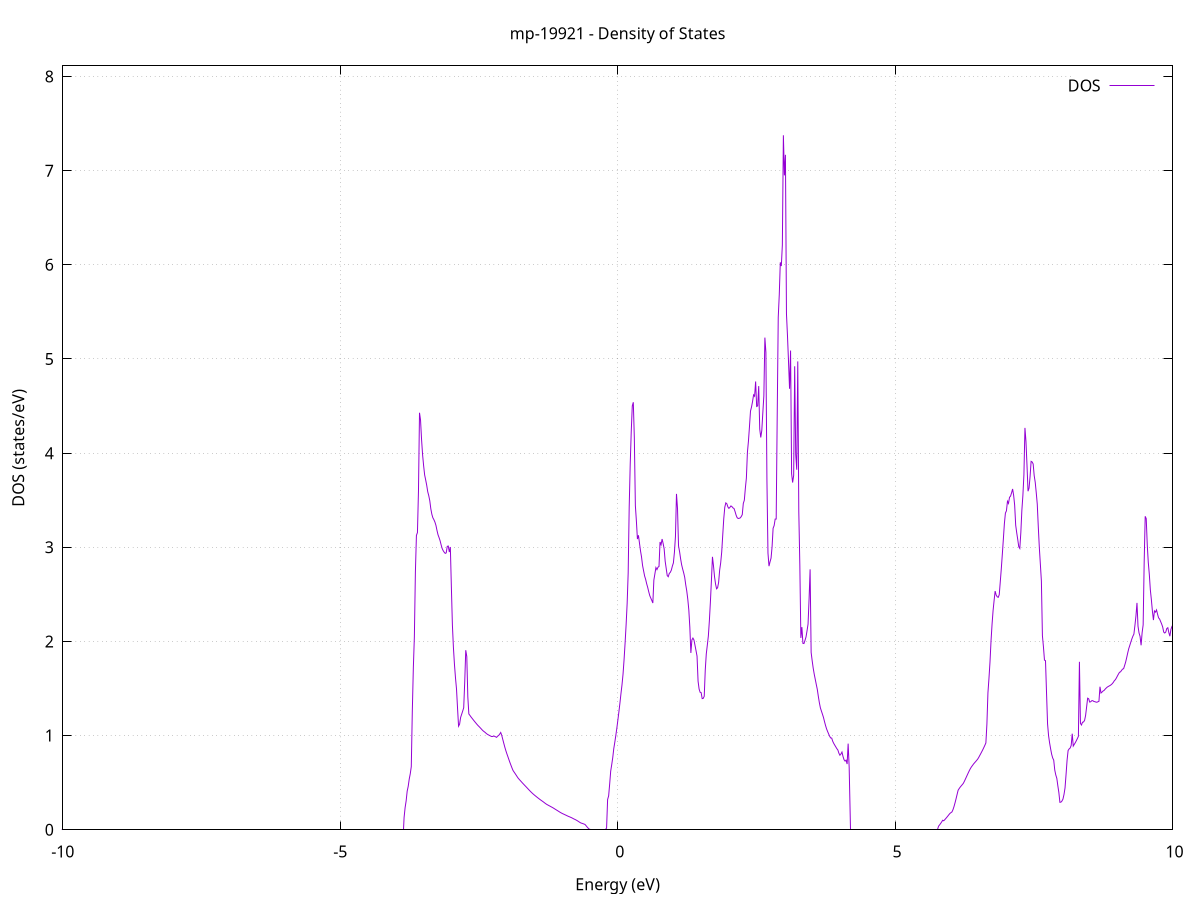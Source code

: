 set title 'mp-19921 - Density of States'
set xlabel 'Energy (eV)'
set ylabel 'DOS (states/eV)'
set grid
set xrange [-10:10]
set yrange [0:8.113]
set xzeroaxis lt -1
set terminal png size 800,600
set output 'mp-19921_dos_gnuplot.png'
plot '-' using 1:2 with lines title 'DOS'
-15.427500 0.000000
-15.409000 0.000000
-15.390400 0.000000
-15.371900 0.000000
-15.353400 0.000000
-15.334900 0.000000
-15.316300 0.000000
-15.297800 0.000000
-15.279300 0.000000
-15.260800 0.000000
-15.242200 0.000000
-15.223700 0.000000
-15.205200 0.000000
-15.186700 0.000000
-15.168100 0.000000
-15.149600 0.000000
-15.131100 0.000000
-15.112500 0.000000
-15.094000 0.000000
-15.075500 0.000000
-15.057000 0.000000
-15.038400 0.000000
-15.019900 0.000000
-15.001400 0.000000
-14.982900 0.000000
-14.964300 0.000000
-14.945800 0.000000
-14.927300 0.000000
-14.908800 0.000000
-14.890200 0.000000
-14.871700 0.000000
-14.853200 0.000000
-14.834700 0.000000
-14.816100 0.000000
-14.797600 0.000000
-14.779100 0.000000
-14.760600 0.000000
-14.742000 0.000000
-14.723500 0.000000
-14.705000 0.000000
-14.686500 0.000000
-14.667900 0.000000
-14.649400 0.000000
-14.630900 0.000000
-14.612400 0.000000
-14.593800 0.000000
-14.575300 0.000000
-14.556800 0.000000
-14.538300 0.000000
-14.519700 0.000000
-14.501200 0.000000
-14.482700 0.000000
-14.464100 0.000000
-14.445600 0.000000
-14.427100 0.000000
-14.408600 0.000000
-14.390000 0.000000
-14.371500 0.000000
-14.353000 0.000000
-14.334500 0.000000
-14.315900 0.000000
-14.297400 0.000000
-14.278900 0.000000
-14.260400 0.000000
-14.241800 0.000000
-14.223300 0.000000
-14.204800 0.000000
-14.186300 0.000000
-14.167700 0.000000
-14.149200 0.000000
-14.130700 0.000000
-14.112200 0.000000
-14.093600 0.000000
-14.075100 0.000000
-14.056600 0.000000
-14.038100 0.000000
-14.019500 0.000000
-14.001000 0.000000
-13.982500 0.000000
-13.964000 0.000000
-13.945400 0.000000
-13.926900 0.000000
-13.908400 0.000000
-13.889900 0.000000
-13.871300 0.000000
-13.852800 0.000000
-13.834300 0.000000
-13.815700 0.000000
-13.797200 0.000000
-13.778700 0.000000
-13.760200 0.000000
-13.741600 0.187400
-13.723100 4.176100
-13.704600 4.509400
-13.686100 4.998300
-13.667500 5.259900
-13.649000 5.867400
-13.630500 6.318500
-13.612000 6.940800
-13.593400 7.797100
-13.574900 8.780900
-13.556400 9.941700
-13.537900 11.486600
-13.519300 14.704800
-13.500800 11.884500
-13.482300 76.392600
-13.463800 17.904600
-13.445200 15.171600
-13.426700 14.508600
-13.408200 13.932400
-13.389700 13.142000
-13.371100 0.000000
-13.352600 0.000000
-13.334100 0.000000
-13.315600 0.000000
-13.297000 0.000000
-13.278500 0.000000
-13.260000 0.000000
-13.241500 0.000000
-13.222900 0.000000
-13.204400 0.000000
-13.185900 0.000000
-13.167400 0.000000
-13.148800 0.000000
-13.130300 0.000000
-13.111800 0.000000
-13.093200 0.000000
-13.074700 0.000000
-13.056200 0.000000
-13.037700 0.000000
-13.019100 0.000000
-13.000600 0.000000
-12.982100 0.000000
-12.963600 0.000000
-12.945000 0.000000
-12.926500 0.000000
-12.908000 0.000000
-12.889500 0.000000
-12.870900 0.000000
-12.852400 0.000000
-12.833900 0.000000
-12.815400 0.000000
-12.796800 0.000000
-12.778300 0.000000
-12.759800 0.000000
-12.741300 0.000000
-12.722700 0.000000
-12.704200 0.000000
-12.685700 0.000000
-12.667200 0.000000
-12.648600 0.000000
-12.630100 0.000000
-12.611600 0.000000
-12.593100 0.000000
-12.574500 0.000000
-12.556000 0.000000
-12.537500 0.000000
-12.519000 0.000000
-12.500400 0.000000
-12.481900 0.000000
-12.463400 0.000000
-12.444800 0.000000
-12.426300 0.000000
-12.407800 0.000000
-12.389300 0.000000
-12.370700 0.000000
-12.352200 0.000000
-12.333700 0.000000
-12.315200 0.000000
-12.296600 0.000000
-12.278100 0.000000
-12.259600 0.000000
-12.241100 0.000000
-12.222500 0.000000
-12.204000 0.000000
-12.185500 0.000000
-12.167000 0.000000
-12.148400 0.000000
-12.129900 0.000000
-12.111400 0.000000
-12.092900 0.000000
-12.074300 0.000000
-12.055800 0.000000
-12.037300 0.000000
-12.018800 0.000000
-12.000200 0.000000
-11.981700 0.000000
-11.963200 0.000000
-11.944700 0.000000
-11.926100 0.000000
-11.907600 0.000000
-11.889100 0.000000
-11.870600 0.000000
-11.852000 0.000000
-11.833500 0.000000
-11.815000 0.000000
-11.796400 0.000000
-11.777900 3.594000
-11.759400 28.152900
-11.740900 52.207500
-11.722300 75.086000
-11.703800 90.400500
-11.685300 96.884600
-11.666800 73.255200
-11.648200 47.989300
-11.629700 88.681800
-11.611200 80.042500
-11.592700 142.949900
-11.574100 4.786700
-11.555600 2.361800
-11.537100 2.370800
-11.518600 2.235300
-11.500000 2.360200
-11.481500 2.487100
-11.463000 2.336400
-11.444500 2.348100
-11.425900 2.422700
-11.407400 2.514600
-11.388900 2.413100
-11.370400 2.396600
-11.351800 2.415000
-11.333300 2.451200
-11.314800 2.499200
-11.296300 2.563500
-11.277700 2.497300
-11.259200 2.490200
-11.240700 2.507000
-11.222200 2.544800
-11.203600 2.593200
-11.185100 2.641600
-11.166600 2.693700
-11.148000 2.687500
-11.129500 2.712200
-11.111000 2.756500
-11.092500 2.798600
-11.073900 2.860000
-11.055400 2.932200
-11.036900 3.012800
-11.018400 3.092800
-10.999800 4.797600
-10.981300 3.666100
-10.962800 3.141100
-10.944300 2.813700
-10.925700 2.612500
-10.907200 2.408900
-10.888700 2.216300
-10.870200 2.034500
-10.851600 7.427500
-10.833100 6.491800
-10.814600 6.193800
-10.796100 5.855900
-10.777500 6.066800
-10.759000 4.206800
-10.740500 3.887600
-10.722000 3.737600
-10.703400 3.671300
-10.684900 3.605900
-10.666400 3.391800
-10.647900 3.250500
-10.629300 3.136500
-10.610800 3.015500
-10.592300 2.993600
-10.573800 3.040000
-10.555200 2.982400
-10.536700 2.874700
-10.518200 2.793900
-10.499600 2.648300
-10.481100 2.664000
-10.462600 2.726600
-10.444100 2.720100
-10.425500 2.615500
-10.407000 2.528600
-10.388500 2.473700
-10.370000 2.729700
-10.351400 2.514000
-10.332900 2.404800
-10.314400 2.514200
-10.295900 2.428200
-10.277300 2.812800
-10.258800 0.000000
-10.240300 0.000000
-10.221800 0.000000
-10.203200 0.000000
-10.184700 0.000000
-10.166200 0.000000
-10.147700 0.000000
-10.129100 0.000000
-10.110600 0.000000
-10.092100 0.000000
-10.073600 0.000000
-10.055000 0.000000
-10.036500 0.000000
-10.018000 0.000000
-9.999500 0.000000
-9.980900 0.000000
-9.962400 0.000000
-9.943900 0.000000
-9.925400 0.000000
-9.906800 0.000000
-9.888300 0.000000
-9.869800 0.000000
-9.851300 0.000000
-9.832700 0.000000
-9.814200 0.000000
-9.795700 0.000000
-9.777100 0.000000
-9.758600 0.000000
-9.740100 0.000000
-9.721600 0.000000
-9.703000 0.000000
-9.684500 0.000000
-9.666000 0.000000
-9.647500 0.000000
-9.628900 0.000000
-9.610400 0.000000
-9.591900 0.000000
-9.573400 0.000000
-9.554800 0.000000
-9.536300 0.000000
-9.517800 0.000000
-9.499300 0.000000
-9.480700 0.000000
-9.462200 0.000000
-9.443700 0.000000
-9.425200 0.000000
-9.406600 0.000000
-9.388100 0.000000
-9.369600 0.000000
-9.351100 0.000000
-9.332500 0.000000
-9.314000 0.000000
-9.295500 0.000000
-9.277000 0.000000
-9.258400 0.000000
-9.239900 0.000000
-9.221400 0.000000
-9.202900 0.000000
-9.184300 0.000000
-9.165800 0.000000
-9.147300 0.000000
-9.128700 0.000000
-9.110200 0.000000
-9.091700 0.000000
-9.073200 0.000000
-9.054600 0.000000
-9.036100 0.000000
-9.017600 0.000000
-8.999100 0.000000
-8.980500 0.000000
-8.962000 0.000000
-8.943500 0.000000
-8.925000 0.000000
-8.906400 0.000000
-8.887900 0.000000
-8.869400 0.000000
-8.850900 0.000000
-8.832300 0.000000
-8.813800 0.000000
-8.795300 0.000000
-8.776800 0.000000
-8.758200 0.000000
-8.739700 0.000000
-8.721200 0.000000
-8.702700 0.000000
-8.684100 0.000000
-8.665600 0.000000
-8.647100 0.000000
-8.628600 0.000000
-8.610000 0.000000
-8.591500 0.000000
-8.573000 0.000000
-8.554500 0.000000
-8.535900 0.000000
-8.517400 0.000000
-8.498900 0.000000
-8.480300 0.000000
-8.461800 0.000000
-8.443300 0.000000
-8.424800 0.000000
-8.406200 0.000000
-8.387700 0.000000
-8.369200 0.000000
-8.350700 0.000000
-8.332100 0.000000
-8.313600 0.000000
-8.295100 0.000000
-8.276600 0.000000
-8.258000 0.000000
-8.239500 0.000000
-8.221000 0.000000
-8.202500 0.000000
-8.183900 0.000000
-8.165400 0.000000
-8.146900 0.000000
-8.128400 0.000000
-8.109800 0.000000
-8.091300 0.000000
-8.072800 0.000000
-8.054300 0.000000
-8.035700 0.000000
-8.017200 0.000000
-7.998700 0.000000
-7.980200 0.000000
-7.961600 0.000000
-7.943100 0.000000
-7.924600 0.000000
-7.906100 0.000000
-7.887500 0.000000
-7.869000 0.000000
-7.850500 0.000000
-7.831900 0.000000
-7.813400 0.000000
-7.794900 0.000000
-7.776400 0.000000
-7.757800 0.000000
-7.739300 0.000000
-7.720800 0.000000
-7.702300 0.000000
-7.683700 0.000000
-7.665200 0.000000
-7.646700 0.000000
-7.628200 0.000000
-7.609600 0.000000
-7.591100 0.000000
-7.572600 0.000000
-7.554100 0.000000
-7.535500 0.000000
-7.517000 0.000000
-7.498500 0.000000
-7.480000 0.000000
-7.461400 0.000000
-7.442900 0.000000
-7.424400 0.000000
-7.405900 0.000000
-7.387300 0.000000
-7.368800 0.000000
-7.350300 0.000000
-7.331800 0.000000
-7.313200 0.000000
-7.294700 0.000000
-7.276200 0.000000
-7.257700 0.000000
-7.239100 0.000000
-7.220600 0.000000
-7.202100 0.000000
-7.183500 0.000000
-7.165000 0.000000
-7.146500 0.000000
-7.128000 0.000000
-7.109400 0.000000
-7.090900 0.000000
-7.072400 0.000000
-7.053900 0.000000
-7.035300 0.000000
-7.016800 0.000000
-6.998300 0.000000
-6.979800 0.000000
-6.961200 0.000000
-6.942700 0.000000
-6.924200 0.000000
-6.905700 0.000000
-6.887100 0.000000
-6.868600 0.000000
-6.850100 0.000000
-6.831600 0.000000
-6.813000 0.000000
-6.794500 0.000000
-6.776000 0.000000
-6.757500 0.000000
-6.738900 0.000000
-6.720400 0.000000
-6.701900 0.000000
-6.683400 0.000000
-6.664800 0.000000
-6.646300 0.000000
-6.627800 0.000000
-6.609300 0.000000
-6.590700 0.000000
-6.572200 0.000000
-6.553700 0.000000
-6.535200 0.000000
-6.516600 0.000000
-6.498100 0.000000
-6.479600 0.000000
-6.461000 0.000000
-6.442500 0.000000
-6.424000 0.000000
-6.405500 0.000000
-6.386900 0.000000
-6.368400 0.000000
-6.349900 0.000000
-6.331400 0.000000
-6.312800 0.000000
-6.294300 0.000000
-6.275800 0.000000
-6.257300 0.000000
-6.238700 0.000000
-6.220200 0.000000
-6.201700 0.000000
-6.183200 0.000000
-6.164600 0.000000
-6.146100 0.000000
-6.127600 0.000000
-6.109100 0.000000
-6.090500 0.000000
-6.072000 0.000000
-6.053500 0.000000
-6.035000 0.000000
-6.016400 0.000000
-5.997900 0.000000
-5.979400 0.000000
-5.960900 0.000000
-5.942300 0.000000
-5.923800 0.000000
-5.905300 0.000000
-5.886800 0.000000
-5.868200 0.000000
-5.849700 0.000000
-5.831200 0.000000
-5.812600 0.000000
-5.794100 0.000000
-5.775600 0.000000
-5.757100 0.000000
-5.738500 0.000000
-5.720000 0.000000
-5.701500 0.000000
-5.683000 0.000000
-5.664400 0.000000
-5.645900 0.000000
-5.627400 0.000000
-5.608900 0.000000
-5.590300 0.000000
-5.571800 0.000000
-5.553300 0.000000
-5.534800 0.000000
-5.516200 0.000000
-5.497700 0.000000
-5.479200 0.000000
-5.460700 0.000000
-5.442100 0.000000
-5.423600 0.000000
-5.405100 0.000000
-5.386600 0.000000
-5.368000 0.000000
-5.349500 0.000000
-5.331000 0.000000
-5.312500 0.000000
-5.293900 0.000000
-5.275400 0.000000
-5.256900 0.000000
-5.238400 0.000000
-5.219800 0.000000
-5.201300 0.000000
-5.182800 0.000000
-5.164200 0.000000
-5.145700 0.000000
-5.127200 0.000000
-5.108700 0.000000
-5.090100 0.000000
-5.071600 0.000000
-5.053100 0.000000
-5.034600 0.000000
-5.016000 0.000000
-4.997500 0.000000
-4.979000 0.000000
-4.960500 0.000000
-4.941900 0.000000
-4.923400 0.000000
-4.904900 0.000000
-4.886400 0.000000
-4.867800 0.000000
-4.849300 0.000000
-4.830800 0.000000
-4.812300 0.000000
-4.793700 0.000000
-4.775200 0.000000
-4.756700 0.000000
-4.738200 0.000000
-4.719600 0.000000
-4.701100 0.000000
-4.682600 0.000000
-4.664100 0.000000
-4.645500 0.000000
-4.627000 0.000000
-4.608500 0.000000
-4.590000 0.000000
-4.571400 0.000000
-4.552900 0.000000
-4.534400 0.000000
-4.515800 0.000000
-4.497300 0.000000
-4.478800 0.000000
-4.460300 0.000000
-4.441700 0.000000
-4.423200 0.000000
-4.404700 0.000000
-4.386200 0.000000
-4.367600 0.000000
-4.349100 0.000000
-4.330600 0.000000
-4.312100 0.000000
-4.293500 0.000000
-4.275000 0.000000
-4.256500 0.000000
-4.238000 0.000000
-4.219400 0.000000
-4.200900 0.000000
-4.182400 0.000000
-4.163900 0.000000
-4.145300 0.000000
-4.126800 0.000000
-4.108300 0.000000
-4.089800 0.000000
-4.071200 0.000000
-4.052700 0.000000
-4.034200 0.000000
-4.015700 0.000000
-3.997100 0.000000
-3.978600 0.000000
-3.960100 0.000000
-3.941600 0.000000
-3.923000 0.000000
-3.904500 0.000000
-3.886000 0.000000
-3.867400 0.000000
-3.848900 0.130500
-3.830400 0.235100
-3.811900 0.306700
-3.793300 0.409700
-3.774800 0.460700
-3.756300 0.538200
-3.737800 0.594100
-3.719200 0.670600
-3.700700 1.257900
-3.682200 1.718700
-3.663700 2.046800
-3.645100 2.738400
-3.626600 3.126400
-3.608100 3.156900
-3.589600 3.601400
-3.571000 4.428900
-3.552500 4.351700
-3.534000 4.144700
-3.515500 3.983600
-3.496900 3.867300
-3.478400 3.768200
-3.459900 3.715500
-3.441400 3.659600
-3.422800 3.590000
-3.404300 3.548500
-3.385800 3.494700
-3.367300 3.409800
-3.348700 3.351300
-3.330200 3.313800
-3.311700 3.293400
-3.293200 3.267900
-3.274600 3.232800
-3.256100 3.179600
-3.237600 3.133800
-3.219000 3.103700
-3.200500 3.071200
-3.182000 3.027500
-3.163500 2.988600
-3.144900 2.964700
-3.126400 2.948100
-3.107900 2.935400
-3.089400 2.941000
-3.070800 3.010500
-3.052300 3.013300
-3.033800 2.949400
-3.015300 3.003000
-2.996700 2.578200
-2.978200 2.174900
-2.959700 1.933800
-2.941200 1.756900
-2.922600 1.614100
-2.904100 1.494300
-2.885600 1.291500
-2.867100 1.100400
-2.848500 1.121600
-2.830000 1.193000
-2.811500 1.226300
-2.793000 1.259800
-2.774400 1.295700
-2.755900 1.572600
-2.737400 1.907100
-2.718900 1.840300
-2.700300 1.411400
-2.681800 1.230100
-2.663300 1.215400
-2.644800 1.200000
-2.626200 1.186000
-2.607700 1.172000
-2.589200 1.158200
-2.570700 1.144800
-2.552100 1.131500
-2.533600 1.118400
-2.515100 1.106400
-2.496500 1.095500
-2.478000 1.084000
-2.459500 1.072300
-2.441000 1.060100
-2.422400 1.049500
-2.403900 1.041200
-2.385400 1.032700
-2.366900 1.022500
-2.348300 1.014300
-2.329800 1.008100
-2.311300 1.002400
-2.292800 0.996600
-2.274200 0.995000
-2.255700 0.995000
-2.237200 0.994800
-2.218700 0.993000
-2.200100 0.987300
-2.181600 0.981600
-2.163100 0.994600
-2.144600 1.001600
-2.126000 1.015900
-2.107500 1.033200
-2.089000 1.003100
-2.070500 0.960400
-2.051900 0.918400
-2.033400 0.877300
-2.014900 0.840500
-1.996400 0.807100
-1.977800 0.775900
-1.959300 0.744400
-1.940800 0.713600
-1.922300 0.684600
-1.903700 0.655800
-1.885200 0.629700
-1.866700 0.613200
-1.848100 0.597300
-1.829600 0.580800
-1.811100 0.563800
-1.792600 0.547900
-1.774000 0.535500
-1.755500 0.523300
-1.737000 0.511200
-1.718500 0.499100
-1.699900 0.487200
-1.681400 0.475700
-1.662900 0.464300
-1.644400 0.452800
-1.625800 0.441100
-1.607300 0.429300
-1.588800 0.417900
-1.570300 0.406600
-1.551700 0.395800
-1.533200 0.385500
-1.514700 0.375800
-1.496200 0.366700
-1.477600 0.357700
-1.459100 0.348900
-1.440600 0.340200
-1.422100 0.331800
-1.403500 0.323200
-1.385000 0.315300
-1.366500 0.307600
-1.348000 0.299900
-1.329400 0.291700
-1.310900 0.283300
-1.292400 0.275300
-1.273900 0.268200
-1.255300 0.262300
-1.236800 0.256300
-1.218300 0.250300
-1.199700 0.244500
-1.181200 0.238500
-1.162700 0.232300
-1.144200 0.225500
-1.125600 0.218500
-1.107100 0.211700
-1.088600 0.205000
-1.070100 0.198100
-1.051500 0.191000
-1.033000 0.184300
-1.014500 0.178200
-0.996000 0.172500
-0.977400 0.167400
-0.958900 0.162300
-0.940400 0.157200
-0.921900 0.152000
-0.903300 0.146800
-0.884800 0.141700
-0.866300 0.137400
-0.847800 0.132600
-0.829200 0.127700
-0.810700 0.122100
-0.792200 0.116100
-0.773700 0.111000
-0.755100 0.105600
-0.736600 0.099500
-0.718100 0.092900
-0.699600 0.085600
-0.681000 0.078500
-0.662500 0.072200
-0.644000 0.068800
-0.625500 0.065100
-0.606900 0.061000
-0.588400 0.056500
-0.569900 0.043800
-0.551300 0.030200
-0.532800 0.018100
-0.514300 0.007600
-0.495800 0.000000
-0.477200 0.000000
-0.458700 0.000000
-0.440200 0.000000
-0.421700 0.000000
-0.403100 0.000000
-0.384600 0.000000
-0.366100 0.000000
-0.347600 0.000000
-0.329000 0.000000
-0.310500 0.000000
-0.292000 0.000000
-0.273500 0.000000
-0.254900 0.000000
-0.236400 0.000000
-0.217900 0.000000
-0.199400 0.018800
-0.180800 0.321500
-0.162300 0.360100
-0.143800 0.485400
-0.125300 0.622700
-0.106700 0.691900
-0.088200 0.766800
-0.069700 0.862200
-0.051200 0.929500
-0.032600 1.003400
-0.014100 1.081100
0.004400 1.166500
0.022900 1.254100
0.041500 1.346800
0.060000 1.447100
0.078500 1.539900
0.097100 1.652900
0.115600 1.804800
0.134100 1.982500
0.152600 2.176700
0.171200 2.401600
0.189700 2.726300
0.208200 3.426100
0.226700 3.883100
0.245300 4.232600
0.263800 4.501600
0.282300 4.540500
0.300800 4.163300
0.319400 3.442500
0.337900 3.278800
0.356400 3.087700
0.374900 3.127600
0.393500 3.044300
0.412000 2.962700
0.430500 2.897200
0.449000 2.807600
0.467600 2.750400
0.486100 2.695100
0.504600 2.659500
0.523100 2.613200
0.541700 2.573800
0.560200 2.528300
0.578700 2.487200
0.597200 2.460500
0.615800 2.435500
0.634300 2.408100
0.652800 2.651900
0.671300 2.718100
0.689900 2.784700
0.708400 2.763200
0.726900 2.788600
0.745400 2.796400
0.764000 3.056500
0.782500 3.027400
0.801000 3.088000
0.819600 3.040800
0.838100 2.983500
0.856600 2.851600
0.875100 2.775800
0.893700 2.699500
0.912200 2.687600
0.930700 2.722600
0.949200 2.734100
0.967800 2.757600
0.986300 2.800800
1.004800 2.834300
1.023300 2.946800
1.041900 3.114800
1.060400 3.567200
1.078900 3.412500
1.097400 3.014200
1.116000 2.954700
1.134500 2.879500
1.153000 2.815400
1.171500 2.769700
1.190100 2.729000
1.208600 2.681700
1.227100 2.602200
1.245600 2.536500
1.264200 2.448500
1.282700 2.334300
1.301200 2.148600
1.319700 1.878100
1.338300 2.016600
1.356800 2.036000
1.375300 2.015800
1.393800 1.960000
1.412400 1.903200
1.430900 1.843700
1.449400 1.578200
1.468000 1.495200
1.486500 1.460400
1.505000 1.456400
1.523500 1.392800
1.542100 1.395200
1.560600 1.418100
1.579100 1.697100
1.597600 1.868100
1.616200 1.961700
1.634700 2.057000
1.653200 2.220400
1.671700 2.419100
1.690300 2.649200
1.708800 2.898700
1.727300 2.804100
1.745800 2.689000
1.764400 2.610600
1.782900 2.559200
1.801400 2.570300
1.819900 2.627700
1.838500 2.756700
1.857000 2.835000
1.875500 2.949800
1.894000 3.129000
1.912600 3.304500
1.931100 3.425700
1.949600 3.471900
1.968100 3.462100
1.986700 3.428900
2.005200 3.413400
2.023700 3.424400
2.042200 3.439500
2.060800 3.431500
2.079300 3.418300
2.097800 3.411500
2.116400 3.379300
2.134900 3.341400
2.153400 3.315000
2.171900 3.306100
2.190500 3.307900
2.209000 3.312200
2.227500 3.326000
2.246000 3.347100
2.264600 3.465700
2.283100 3.500200
2.301600 3.625900
2.320100 3.735000
2.338700 4.007100
2.357200 4.126100
2.375700 4.279800
2.394200 4.445900
2.412800 4.490300
2.431300 4.547500
2.449800 4.619000
2.468300 4.604700
2.486900 4.760700
2.505400 4.495700
2.523900 4.501700
2.542400 4.712300
2.561000 4.255400
2.579500 4.166600
2.598000 4.241300
2.616500 4.428100
2.635100 4.608100
2.653600 5.227200
2.672100 5.069500
2.690600 3.709600
2.709200 2.939000
2.727700 2.799800
2.746200 2.844900
2.764800 2.885400
2.783300 3.005700
2.801800 3.202300
2.820300 3.230200
2.838900 3.299500
2.857400 3.300300
2.875900 4.404500
2.894400 5.442300
2.913000 5.682700
2.931500 6.026300
2.950000 5.987300
2.968500 6.210000
2.987100 7.375900
3.005600 6.950200
3.024100 7.168500
3.042600 5.480400
3.061200 5.242900
3.079700 4.971000
3.098200 4.683400
3.116700 5.089900
3.135300 3.782000
3.153800 3.687700
3.172300 3.763500
3.190800 4.922600
3.209400 3.987100
3.227900 3.823800
3.246400 4.974300
3.264900 3.377300
3.283500 2.814100
3.302000 2.037400
3.320500 2.152700
3.339000 1.979800
3.357600 1.977800
3.376100 2.010400
3.394600 2.047200
3.413200 2.112900
3.431700 2.184900
3.450200 2.451700
3.468700 2.766000
3.487300 1.883400
3.505800 1.796000
3.524300 1.717200
3.542800 1.653500
3.561400 1.598100
3.579900 1.543600
3.598400 1.490700
3.616900 1.417200
3.635500 1.349500
3.654000 1.294700
3.672500 1.260900
3.691000 1.227800
3.709600 1.193400
3.728100 1.149100
3.746600 1.108200
3.765100 1.072100
3.783700 1.044300
3.802200 1.018400
3.820700 0.993300
3.839200 0.975300
3.857800 0.973900
3.876300 0.939900
3.894800 0.917200
3.913300 0.898300
3.931900 0.880000
3.950400 0.861600
3.968900 0.847200
3.987400 0.813300
4.006000 0.791700
4.024500 0.804700
4.043000 0.825400
4.061500 0.778900
4.080100 0.744100
4.098600 0.729500
4.117100 0.739700
4.135700 0.698100
4.154200 0.914700
4.172700 0.664900
4.191200 0.000000
4.209800 0.000000
4.228300 0.000000
4.246800 0.000000
4.265300 0.000000
4.283900 0.000000
4.302400 0.000000
4.320900 0.000000
4.339400 0.000000
4.358000 0.000000
4.376500 0.000000
4.395000 0.000000
4.413500 0.000000
4.432100 0.000000
4.450600 0.000000
4.469100 0.000000
4.487600 0.000000
4.506200 0.000000
4.524700 0.000000
4.543200 0.000000
4.561700 0.000000
4.580300 0.000000
4.598800 0.000000
4.617300 0.000000
4.635800 0.000000
4.654400 0.000000
4.672900 0.000000
4.691400 0.000000
4.709900 0.000000
4.728500 0.000000
4.747000 0.000000
4.765500 0.000000
4.784100 0.000000
4.802600 0.000000
4.821100 0.000000
4.839600 0.000000
4.858200 0.000000
4.876700 0.000000
4.895200 0.000000
4.913700 0.000000
4.932300 0.000000
4.950800 0.000000
4.969300 0.000000
4.987800 0.000000
5.006400 0.000000
5.024900 0.000000
5.043400 0.000000
5.061900 0.000000
5.080500 0.000000
5.099000 0.000000
5.117500 0.000000
5.136000 0.000000
5.154600 0.000000
5.173100 0.000000
5.191600 0.000000
5.210100 0.000000
5.228700 0.000000
5.247200 0.000000
5.265700 0.000000
5.284200 0.000000
5.302800 0.000000
5.321300 0.000000
5.339800 0.000000
5.358300 0.000000
5.376900 0.000000
5.395400 0.000000
5.413900 0.000000
5.432500 0.000000
5.451000 0.000000
5.469500 0.000000
5.488000 0.000000
5.506600 0.000000
5.525100 0.000000
5.543600 0.000000
5.562100 0.000000
5.580700 0.000000
5.599200 0.000000
5.617700 0.000000
5.636200 0.000000
5.654800 0.000000
5.673300 0.000000
5.691800 0.000000
5.710300 0.000000
5.728900 0.000000
5.747400 0.000000
5.765900 0.000000
5.784400 0.038500
5.803000 0.052300
5.821500 0.067400
5.840000 0.083700
5.858500 0.101200
5.877100 0.095500
5.895600 0.107300
5.914100 0.119600
5.932600 0.132500
5.951200 0.146000
5.969700 0.160000
5.988200 0.173200
6.006700 0.181800
6.025300 0.189600
6.043800 0.213800
6.062300 0.246700
6.080900 0.286800
6.099400 0.329700
6.117900 0.375300
6.136400 0.419900
6.155000 0.437400
6.173500 0.452700
6.192000 0.466000
6.210500 0.478900
6.229100 0.492200
6.247600 0.513000
6.266100 0.536500
6.284600 0.560200
6.303200 0.584100
6.321700 0.607900
6.340200 0.630600
6.358700 0.651200
6.377300 0.668700
6.395800 0.683400
6.414300 0.698600
6.432800 0.711400
6.451400 0.723800
6.469900 0.736600
6.488400 0.750100
6.506900 0.767500
6.525500 0.788200
6.544000 0.808400
6.562500 0.829300
6.581000 0.850400
6.599600 0.873400
6.618100 0.897200
6.636600 0.922000
6.655100 1.122200
6.673700 1.454600
6.692200 1.608500
6.710700 1.780200
6.729300 2.004700
6.747800 2.181700
6.766300 2.327000
6.784800 2.435200
6.803400 2.535000
6.821900 2.492600
6.840400 2.474400
6.858900 2.468600
6.877500 2.496400
6.896000 2.633000
6.914500 2.772300
6.933000 2.925400
6.951600 3.086700
6.970100 3.251000
6.988600 3.363200
7.007100 3.387500
7.025700 3.488800
7.044200 3.466300
7.062700 3.531200
7.081200 3.543400
7.099800 3.578500
7.118300 3.619600
7.136800 3.552900
7.155300 3.447500
7.173900 3.234300
7.192400 3.154600
7.210900 3.082700
7.229400 3.005600
7.248000 2.987800
7.266500 3.155400
7.285000 3.392400
7.303500 3.549900
7.322100 3.769300
7.340600 4.268400
7.359100 4.124500
7.377700 3.870600
7.396200 3.595600
7.414700 3.628400
7.433200 3.751400
7.451800 3.912800
7.470300 3.906600
7.488800 3.885100
7.507300 3.761600
7.525900 3.691000
7.544400 3.580100
7.562900 3.457400
7.581400 3.215500
7.600000 2.996700
7.618500 2.821200
7.637000 2.641700
7.655500 2.061600
7.674100 1.942600
7.692600 1.802000
7.711100 1.795700
7.729600 1.457500
7.748200 1.124700
7.766700 0.998400
7.785200 0.922400
7.803700 0.859000
7.822300 0.801600
7.840800 0.762400
7.859300 0.739500
7.877800 0.635000
7.896400 0.582500
7.914900 0.547000
7.933400 0.468000
7.951900 0.395500
7.970500 0.291500
7.989000 0.293300
8.007500 0.305100
8.026000 0.326100
8.044600 0.375000
8.063100 0.444300
8.081600 0.586900
8.100200 0.740600
8.118700 0.842100
8.137200 0.858700
8.155700 0.868300
8.174300 0.896300
8.192800 1.020300
8.211300 0.889000
8.229800 0.907000
8.248400 0.925300
8.266900 0.946200
8.285400 0.968500
8.303900 0.992100
8.322500 1.783800
8.341000 1.129600
8.359500 1.112700
8.378000 1.142100
8.396600 1.144900
8.415100 1.161300
8.433600 1.213700
8.452100 1.304100
8.470700 1.397500
8.489200 1.391300
8.507700 1.356300
8.526200 1.359900
8.544800 1.370600
8.563300 1.371500
8.581800 1.362900
8.600300 1.360600
8.618900 1.356400
8.637400 1.354600
8.655900 1.359500
8.674400 1.364300
8.693000 1.519300
8.711500 1.452500
8.730000 1.462300
8.748600 1.473700
8.767100 1.479900
8.785600 1.493300
8.804100 1.504500
8.822700 1.514500
8.841200 1.521600
8.859700 1.527600
8.878200 1.533500
8.896800 1.541700
8.915300 1.552100
8.933800 1.566000
8.952300 1.583400
8.970900 1.594300
8.989400 1.613000
9.007900 1.634100
9.026400 1.654300
9.045000 1.672700
9.063500 1.677300
9.082000 1.693000
9.100500 1.706300
9.119100 1.711200
9.137600 1.745600
9.156100 1.782100
9.174600 1.828800
9.193200 1.878600
9.211700 1.924000
9.230200 1.957700
9.248700 1.992900
9.267300 2.026500
9.285800 2.055500
9.304300 2.077900
9.322800 2.170000
9.341400 2.271500
9.359900 2.409400
9.378400 2.162300
9.397000 2.090300
9.415500 2.053200
9.434000 1.959600
9.452500 2.092600
9.471100 2.175900
9.489600 2.842400
9.508100 3.329200
9.526600 3.304100
9.545200 3.024900
9.563700 2.839100
9.582200 2.712900
9.600700 2.548000
9.619300 2.443100
9.637800 2.323200
9.656300 2.227300
9.674800 2.324100
9.693400 2.311500
9.711900 2.335100
9.730400 2.290400
9.748900 2.251200
9.767500 2.238100
9.786000 2.212100
9.804500 2.185300
9.823000 2.154100
9.841600 2.099600
9.860100 2.089700
9.878600 2.100000
9.897100 2.137200
9.915700 2.145900
9.934200 2.093600
9.952700 2.055900
9.971200 2.126900
9.989800 2.158600
10.008300 2.180200
10.026800 2.201100
10.045400 2.215600
10.063900 2.203200
10.082400 2.197000
10.100900 2.183800
10.119500 2.214900
10.138000 2.227400
10.156500 2.236700
10.175000 2.264800
10.193600 2.285600
10.212100 2.301600
10.230600 2.323000
10.249100 2.339100
10.267700 2.341100
10.286200 2.336100
10.304700 2.320900
10.323200 2.305600
10.341800 2.278200
10.360300 2.256000
10.378800 2.251600
10.397300 2.264900
10.415900 2.282500
10.434400 2.279500
10.452900 2.307100
10.471400 2.359500
10.490000 2.410100
10.508500 2.483800
10.527000 2.576600
10.545500 2.700400
10.564100 2.872700
10.582600 3.053100
10.601100 3.287300
10.619600 3.299500
10.638200 3.394800
10.656700 3.535200
10.675200 3.896900
10.693800 3.984300
10.712300 3.847800
10.730800 3.686500
10.749300 3.615400
10.767900 3.596000
10.786400 3.577600
10.804900 3.697200
10.823400 4.209100
10.842000 4.382500
10.860500 4.713300
10.879000 4.017300
10.897500 3.902600
10.916100 3.875200
10.934600 3.723200
10.953100 3.502900
10.971600 3.334400
10.990200 3.247100
11.008700 3.194900
11.027200 3.150600
11.045700 3.215600
11.064300 3.380800
11.082800 3.572500
11.101300 3.388700
11.119800 3.402400
11.138400 3.433300
11.156900 3.367000
11.175400 3.380900
11.193900 3.547200
11.212500 3.675400
11.231000 3.835700
11.249500 3.909100
11.268000 3.926400
11.286600 4.135200
11.305100 3.802800
11.323600 3.238400
11.342100 2.950000
11.360700 2.655100
11.379200 2.423200
11.397700 2.278400
11.416300 2.024500
11.434800 1.864700
11.453300 1.689300
11.471800 1.584100
11.490400 1.492500
11.508900 1.406100
11.527400 1.205800
11.545900 1.085600
11.564500 0.968400
11.583000 0.881400
11.601500 0.687500
11.620000 0.604800
11.638600 0.555700
11.657100 0.523600
11.675600 0.508700
11.694100 0.505600
11.712700 0.497700
11.731200 0.498900
11.749700 0.498200
11.768200 0.496300
11.786800 0.493900
11.805300 0.492200
11.823800 0.489700
11.842300 0.486600
11.860900 0.482800
11.879400 0.480600
11.897900 0.478000
11.916400 0.474600
11.935000 0.471000
11.953500 0.467700
11.972000 0.476900
11.990500 0.549100
12.009100 0.596200
12.027600 0.632500
12.046100 0.638000
12.064700 0.653200
12.083200 0.653800
12.101700 0.678700
12.120200 0.721800
12.138800 0.757100
12.157300 0.773300
12.175800 0.770500
12.194300 0.763000
12.212900 0.755400
12.231400 0.743200
12.249900 0.733800
12.268400 0.730800
12.287000 0.780000
12.305500 0.841700
12.324000 0.920900
12.342500 0.980200
12.361100 1.045600
12.379600 1.040700
12.398100 1.010900
12.416600 0.992700
12.435200 0.990400
12.453700 0.990800
12.472200 0.996300
12.490700 1.016300
12.509300 1.037200
12.527800 1.058500
12.546300 1.078400
12.564800 1.094000
12.583400 1.110400
12.601900 1.131200
12.620400 1.158500
12.638900 1.186900
12.657500 1.216400
12.676000 1.241900
12.694500 1.263100
12.713100 1.279500
12.731600 1.299200
12.750100 1.320200
12.768600 1.339800
12.787200 1.359600
12.805700 1.384700
12.824200 1.409800
12.842700 1.436000
12.861300 1.465600
12.879800 1.497400
12.898300 1.532300
12.916800 1.561200
12.935400 1.593600
12.953900 1.627600
12.972400 1.662700
12.990900 1.699500
13.009500 1.738700
13.028000 1.777700
13.046500 1.820600
13.065000 1.873600
13.083600 1.930700
13.102100 1.991800
13.120600 2.055100
13.139100 2.120900
13.157700 2.195400
13.176200 2.238300
13.194700 2.270100
13.213200 2.280600
13.231800 2.203700
13.250300 2.231000
13.268800 2.193600
13.287300 2.178100
13.305900 2.179600
13.324400 2.115600
13.342900 2.025400
13.361500 1.911500
13.380000 1.822900
13.398500 1.747900
13.417000 1.701800
13.435600 1.683400
13.454100 1.673300
13.472600 1.660000
13.491100 1.641700
13.509700 1.627200
13.528200 1.614200
13.546700 1.607500
13.565200 1.598800
13.583800 1.594600
13.602300 1.589000
13.620800 1.579600
13.639300 1.573000
13.657900 1.568900
13.676400 1.552300
13.694900 1.547300
13.713400 1.538800
13.732000 1.532900
13.750500 1.465400
13.769000 1.466700
13.787500 1.463100
13.806100 1.458700
13.824600 1.457700
13.843100 1.459500
13.861600 1.473200
13.880200 1.491200
13.898700 1.506200
13.917200 1.525600
13.935700 1.561100
13.954300 1.593400
13.972800 1.626000
13.991300 1.660800
14.009900 1.704700
14.028400 1.755400
14.046900 1.771900
14.065400 1.797000
14.084000 1.838600
14.102500 1.833200
14.121000 1.841400
14.139500 1.818500
14.158100 1.834600
14.176600 1.849200
14.195100 1.861400
14.213600 1.844700
14.232200 1.789500
14.250700 1.795300
14.269200 1.692800
14.287700 1.670000
14.306300 1.665700
14.324800 1.567800
14.343300 1.561100
14.361800 1.884800
14.380400 1.825500
14.398900 1.664100
14.417400 1.647400
14.435900 1.597400
14.454500 1.613800
14.473000 1.449900
14.491500 1.392900
14.510000 1.369800
14.528600 1.355700
14.547100 1.324100
14.565600 1.283300
14.584100 1.230400
14.602700 1.176900
14.621200 1.122900
14.639700 0.997800
14.658200 0.848500
14.676800 0.779800
14.695300 0.744800
14.713800 0.723400
14.732400 0.701000
14.750900 0.677200
14.769400 0.651700
14.787900 0.624300
14.806500 0.595900
14.825000 0.572000
14.843500 0.558700
14.862000 0.560100
14.880600 0.554200
14.899100 0.545600
14.917600 0.547200
14.936100 0.552300
14.954700 0.548800
14.973200 0.551700
14.991700 0.569400
15.010200 0.581600
15.028800 0.592700
15.047300 0.601600
15.065800 0.616900
15.084300 0.583600
15.102900 0.560000
15.121400 0.592000
15.139900 0.669500
15.158400 0.714900
15.177000 0.738400
15.195500 0.749000
15.214000 0.763100
15.232500 0.777100
15.251100 0.792200
15.269600 0.803500
15.288100 0.838700
15.306600 0.873300
15.325200 0.906300
15.343700 0.937400
15.362200 0.976600
15.380800 1.018700
15.399300 1.066300
15.417800 1.117000
15.436300 1.183100
15.454900 1.252700
15.473400 1.237800
15.491900 1.284600
15.510400 1.328100
15.529000 1.365400
15.547500 1.404000
15.566000 1.430500
15.584500 1.458700
15.603100 1.515600
15.621600 1.570600
15.640100 1.626100
15.658600 1.680200
15.677200 1.727800
15.695700 1.854300
15.714200 2.104700
15.732700 2.347000
15.751300 2.654600
15.769800 2.853600
15.788300 2.842000
15.806800 2.833800
15.825400 2.878600
15.843900 2.861700
15.862400 2.810100
15.880900 2.757700
15.899500 2.646900
15.918000 2.491200
15.936500 2.395600
15.955000 2.317400
15.973600 2.327700
15.992100 2.423200
16.010600 2.461900
16.029200 2.458100
16.047700 2.457400
16.066200 2.532800
16.084700 2.512200
16.103300 2.485600
16.121800 2.379000
16.140300 2.307500
16.158800 2.076300
16.177400 1.960500
16.195900 1.920900
16.214400 1.892900
16.232900 1.902300
16.251500 1.886700
16.270000 1.896100
16.288500 1.914000
16.307000 1.925000
16.325600 1.892900
16.344100 1.897200
16.362600 1.904100
16.381100 1.904300
16.399700 1.903500
16.418200 1.921900
16.436700 1.944500
16.455200 1.961900
16.473800 1.937300
16.492300 1.960800
16.510800 2.076100
16.529300 2.328700
16.547900 2.593300
16.566400 2.810700
16.584900 2.926500
16.603400 3.057000
16.622000 3.116400
16.640500 3.210500
16.659000 3.319000
16.677600 3.416200
16.696100 3.371100
16.714600 3.406300
16.733100 3.489600
16.751700 3.475600
16.770200 3.414100
16.788700 3.349400
16.807200 3.298600
16.825800 3.263100
16.844300 3.302500
16.862800 3.451400
16.881300 3.533100
16.899900 3.549100
16.918400 3.563200
16.936900 3.564800
16.955400 3.550600
16.974000 3.485200
16.992500 3.531700
17.011000 4.904400
17.029500 3.879300
17.048100 3.938700
17.066600 3.989600
17.085100 3.814600
17.103600 3.699000
17.122200 3.609100
17.140700 3.564300
17.159200 3.456700
17.177700 3.403500
17.196300 3.369300
17.214800 3.320400
17.233300 3.281900
17.251800 3.267700
17.270400 3.269900
17.288900 3.165600
17.307400 3.088200
17.326000 3.020400
17.344500 2.989300
17.363000 2.917100
17.381500 2.849000
17.400100 2.765200
17.418600 2.685000
17.437100 2.653700
17.455600 2.631300
17.474200 2.615400
17.492700 2.560400
17.511200 2.488300
17.529700 2.442100
17.548300 2.426600
17.566800 2.422300
17.585300 2.424700
17.603800 2.544500
17.622400 2.487400
17.640900 2.335000
17.659400 2.297100
17.677900 2.228000
17.696500 2.153600
17.715000 2.101200
17.733500 2.058800
17.752000 2.024600
17.770600 1.920100
17.789100 1.860200
17.807600 1.932700
17.826100 1.733500
17.844700 1.789400
17.863200 1.691000
17.881700 1.613300
17.900200 1.537300
17.918800 1.477200
17.937300 1.416500
17.955800 1.445200
17.974400 1.440300
17.992900 1.438900
18.011400 1.442800
18.029900 1.457600
18.048500 1.360300
18.067000 1.336900
18.085500 1.312900
18.104000 1.287600
18.122600 1.261700
18.141100 1.238900
18.159600 1.224300
18.178100 1.217900
18.196700 1.215900
18.215200 1.205900
18.233700 1.186000
18.252200 1.043700
18.270800 1.019700
18.289300 0.998400
18.307800 0.987800
18.326300 0.977700
18.344900 0.968400
18.363400 0.960300
18.381900 0.955300
18.400400 0.955300
18.419000 0.962400
18.437500 0.959700
18.456000 0.956700
18.474500 0.949200
18.493100 0.928800
18.511600 0.898900
18.530100 0.864800
18.548600 0.812600
18.567200 0.784900
18.585700 0.757700
18.604200 0.737600
18.622700 0.730000
18.641300 0.729200
18.659800 0.669500
18.678300 0.635800
18.696900 0.606600
18.715400 0.580800
18.733900 0.558900
18.752400 0.541200
18.771000 0.526300
18.789500 0.512000
18.808000 0.498400
18.826500 0.485500
18.845100 0.473100
18.863600 0.461700
18.882100 0.452400
18.900600 0.444900
18.919200 0.439400
18.937700 0.435500
18.956200 0.428300
18.974700 0.411200
18.993300 0.397000
19.011800 0.385200
19.030300 0.374000
19.048800 0.364200
19.067400 0.354000
19.085900 0.344100
19.104400 0.335900
19.122900 0.329500
19.141500 0.324100
19.160000 0.319800
19.178500 0.315900
19.197000 0.312800
19.215600 0.309200
19.234100 0.305600
19.252600 0.302100
19.271100 0.298700
19.289700 0.295300
19.308200 0.292100
19.326700 0.288900
19.345300 0.289800
19.363800 0.293300
19.382300 0.288900
19.400800 0.284500
19.419400 0.280100
19.437900 0.292700
19.456400 0.311800
19.474900 0.320100
19.493500 0.317400
19.512000 0.288700
19.530500 0.265300
19.549000 0.247300
19.567600 0.235600
19.586100 0.228900
19.604600 0.222600
19.623100 0.216300
19.641700 0.210000
19.660200 0.203900
19.678700 0.197700
19.697200 0.300000
19.715800 0.287600
19.734300 0.267400
19.752800 0.247300
19.771300 0.227300
19.789900 0.265400
19.808400 0.156400
19.826900 0.139800
19.845400 0.124300
19.864000 0.109400
19.882500 0.094900
19.901000 0.081000
19.919500 0.119000
19.938100 0.319500
19.956600 0.000000
19.975100 0.000000
19.993700 0.000000
20.012200 0.000000
20.030700 0.000000
20.049200 0.000000
20.067800 0.000000
20.086300 0.000000
20.104800 0.000000
20.123300 0.000000
20.141900 0.000000
20.160400 0.000000
20.178900 0.000000
20.197400 0.000000
20.216000 0.000000
20.234500 0.000000
20.253000 0.000000
20.271500 0.000000
20.290100 0.000000
20.308600 0.000000
20.327100 0.000000
20.345600 0.000000
20.364200 0.000000
20.382700 0.000000
20.401200 0.000000
20.419700 0.000000
20.438300 0.000000
20.456800 0.000000
20.475300 0.000000
20.493800 0.000000
20.512400 0.000000
20.530900 0.000000
20.549400 0.000000
20.567900 0.000000
20.586500 0.000000
20.605000 0.000000
20.623500 0.000000
20.642100 0.000000
20.660600 0.000000
20.679100 0.000000
20.697600 0.000000
20.716200 0.000000
20.734700 0.000000
20.753200 0.000000
20.771700 0.000000
20.790300 0.000000
20.808800 0.000000
20.827300 0.000000
20.845800 0.000000
20.864400 0.000000
20.882900 0.000000
20.901400 0.000000
20.919900 0.000000
20.938500 0.000000
20.957000 0.000000
20.975500 0.000000
20.994000 0.000000
21.012600 0.000000
21.031100 0.000000
21.049600 0.000000
21.068100 0.000000
21.086700 0.000000
21.105200 0.000000
21.123700 0.000000
21.142200 0.000000
21.160800 0.000000
21.179300 0.000000
21.197800 0.000000
21.216300 0.000000
21.234900 0.000000
21.253400 0.000000
21.271900 0.000000
21.290500 0.000000
21.309000 0.000000
21.327500 0.000000
21.346000 0.000000
21.364600 0.000000
21.383100 0.000000
21.401600 0.000000
21.420100 0.000000
21.438700 0.000000
21.457200 0.000000
21.475700 0.000000
21.494200 0.000000
21.512800 0.000000
21.531300 0.000000
21.549800 0.000000
21.568300 0.000000
21.586900 0.000000
21.605400 0.000000
21.623900 0.000000
e
